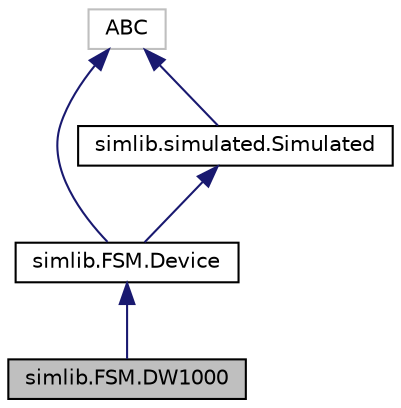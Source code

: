 digraph "simlib.FSM.DW1000"
{
  edge [fontname="Helvetica",fontsize="10",labelfontname="Helvetica",labelfontsize="10"];
  node [fontname="Helvetica",fontsize="10",shape=record];
  Node4 [label="simlib.FSM.DW1000",height=0.2,width=0.4,color="black", fillcolor="grey75", style="filled", fontcolor="black"];
  Node5 -> Node4 [dir="back",color="midnightblue",fontsize="10",style="solid",fontname="Helvetica"];
  Node5 [label="simlib.FSM.Device",height=0.2,width=0.4,color="black", fillcolor="white", style="filled",URL="$classsimlib_1_1_f_s_m_1_1_device.html"];
  Node6 -> Node5 [dir="back",color="midnightblue",fontsize="10",style="solid",fontname="Helvetica"];
  Node6 [label="simlib.simulated.Simulated",height=0.2,width=0.4,color="black", fillcolor="white", style="filled",URL="$classsimlib_1_1simulated_1_1_simulated.html",tooltip="Classes ##. "];
  Node7 -> Node6 [dir="back",color="midnightblue",fontsize="10",style="solid",fontname="Helvetica"];
  Node7 [label="ABC",height=0.2,width=0.4,color="grey75", fillcolor="white", style="filled"];
  Node7 -> Node5 [dir="back",color="midnightblue",fontsize="10",style="solid",fontname="Helvetica"];
}
